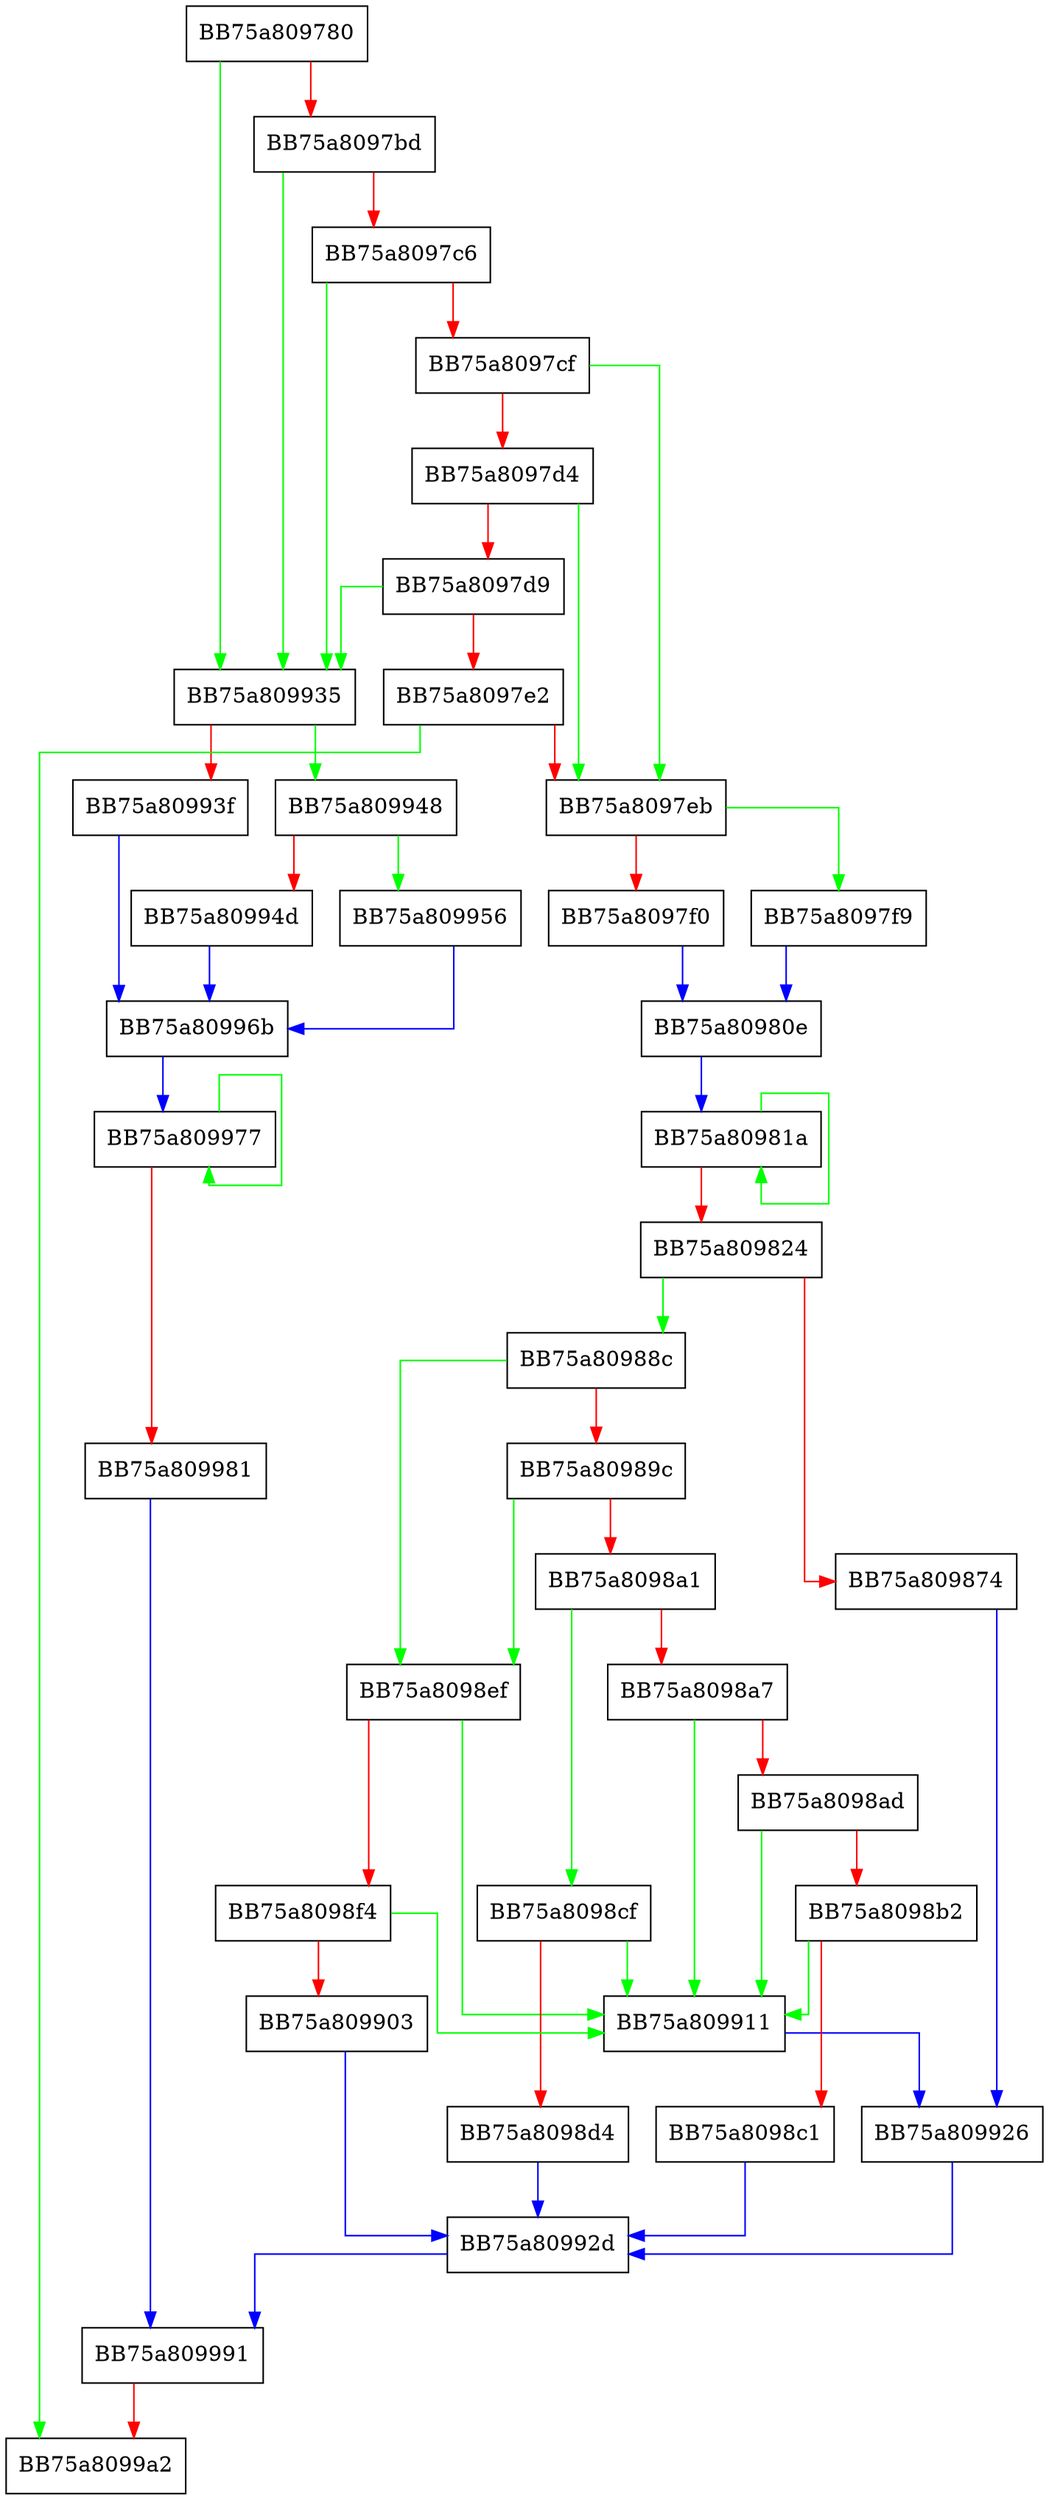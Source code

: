 digraph LogRegentryAction {
  node [shape="box"];
  graph [splines=ortho];
  BB75a809780 -> BB75a809935 [color="green"];
  BB75a809780 -> BB75a8097bd [color="red"];
  BB75a8097bd -> BB75a809935 [color="green"];
  BB75a8097bd -> BB75a8097c6 [color="red"];
  BB75a8097c6 -> BB75a809935 [color="green"];
  BB75a8097c6 -> BB75a8097cf [color="red"];
  BB75a8097cf -> BB75a8097eb [color="green"];
  BB75a8097cf -> BB75a8097d4 [color="red"];
  BB75a8097d4 -> BB75a8097eb [color="green"];
  BB75a8097d4 -> BB75a8097d9 [color="red"];
  BB75a8097d9 -> BB75a809935 [color="green"];
  BB75a8097d9 -> BB75a8097e2 [color="red"];
  BB75a8097e2 -> BB75a8099a2 [color="green"];
  BB75a8097e2 -> BB75a8097eb [color="red"];
  BB75a8097eb -> BB75a8097f9 [color="green"];
  BB75a8097eb -> BB75a8097f0 [color="red"];
  BB75a8097f0 -> BB75a80980e [color="blue"];
  BB75a8097f9 -> BB75a80980e [color="blue"];
  BB75a80980e -> BB75a80981a [color="blue"];
  BB75a80981a -> BB75a80981a [color="green"];
  BB75a80981a -> BB75a809824 [color="red"];
  BB75a809824 -> BB75a80988c [color="green"];
  BB75a809824 -> BB75a809874 [color="red"];
  BB75a809874 -> BB75a809926 [color="blue"];
  BB75a80988c -> BB75a8098ef [color="green"];
  BB75a80988c -> BB75a80989c [color="red"];
  BB75a80989c -> BB75a8098ef [color="green"];
  BB75a80989c -> BB75a8098a1 [color="red"];
  BB75a8098a1 -> BB75a8098cf [color="green"];
  BB75a8098a1 -> BB75a8098a7 [color="red"];
  BB75a8098a7 -> BB75a809911 [color="green"];
  BB75a8098a7 -> BB75a8098ad [color="red"];
  BB75a8098ad -> BB75a809911 [color="green"];
  BB75a8098ad -> BB75a8098b2 [color="red"];
  BB75a8098b2 -> BB75a809911 [color="green"];
  BB75a8098b2 -> BB75a8098c1 [color="red"];
  BB75a8098c1 -> BB75a80992d [color="blue"];
  BB75a8098cf -> BB75a809911 [color="green"];
  BB75a8098cf -> BB75a8098d4 [color="red"];
  BB75a8098d4 -> BB75a80992d [color="blue"];
  BB75a8098ef -> BB75a809911 [color="green"];
  BB75a8098ef -> BB75a8098f4 [color="red"];
  BB75a8098f4 -> BB75a809911 [color="green"];
  BB75a8098f4 -> BB75a809903 [color="red"];
  BB75a809903 -> BB75a80992d [color="blue"];
  BB75a809911 -> BB75a809926 [color="blue"];
  BB75a809926 -> BB75a80992d [color="blue"];
  BB75a80992d -> BB75a809991 [color="blue"];
  BB75a809935 -> BB75a809948 [color="green"];
  BB75a809935 -> BB75a80993f [color="red"];
  BB75a80993f -> BB75a80996b [color="blue"];
  BB75a809948 -> BB75a809956 [color="green"];
  BB75a809948 -> BB75a80994d [color="red"];
  BB75a80994d -> BB75a80996b [color="blue"];
  BB75a809956 -> BB75a80996b [color="blue"];
  BB75a80996b -> BB75a809977 [color="blue"];
  BB75a809977 -> BB75a809977 [color="green"];
  BB75a809977 -> BB75a809981 [color="red"];
  BB75a809981 -> BB75a809991 [color="blue"];
  BB75a809991 -> BB75a8099a2 [color="red"];
}